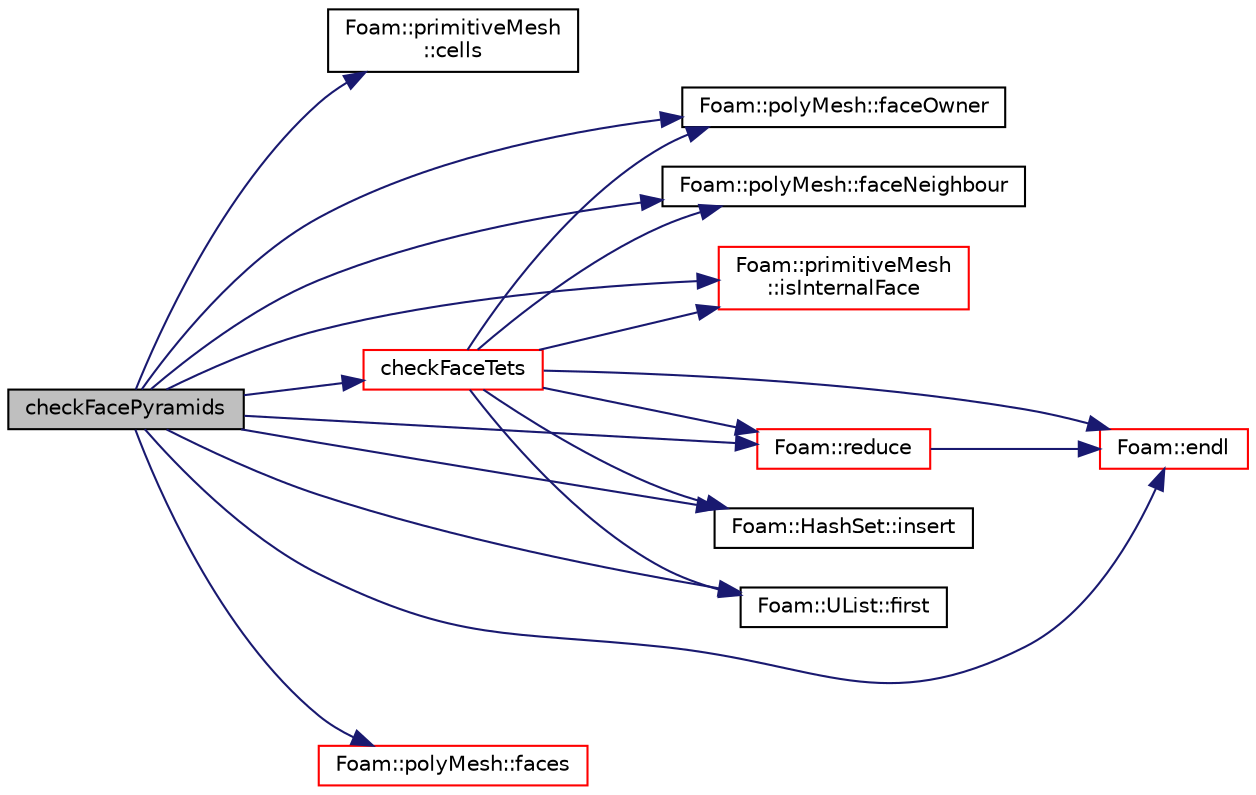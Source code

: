 digraph "checkFacePyramids"
{
  bgcolor="transparent";
  edge [fontname="Helvetica",fontsize="10",labelfontname="Helvetica",labelfontsize="10"];
  node [fontname="Helvetica",fontsize="10",shape=record];
  rankdir="LR";
  Node1618 [label="checkFacePyramids",height=0.2,width=0.4,color="black", fillcolor="grey75", style="filled", fontcolor="black"];
  Node1618 -> Node1619 [color="midnightblue",fontsize="10",style="solid",fontname="Helvetica"];
  Node1619 [label="Foam::primitiveMesh\l::cells",height=0.2,width=0.4,color="black",URL="$a28685.html#af19bf800d725a623c7b1d0101d65e7d3"];
  Node1618 -> Node1620 [color="midnightblue",fontsize="10",style="solid",fontname="Helvetica"];
  Node1620 [label="checkFaceTets",height=0.2,width=0.4,color="red",URL="$a22309.html#ac78de3d27453106d3cf818bda3fd90f4",tooltip="See primitiveMesh. "];
  Node1620 -> Node1621 [color="midnightblue",fontsize="10",style="solid",fontname="Helvetica"];
  Node1621 [label="Foam::polyMesh::faceOwner",height=0.2,width=0.4,color="black",URL="$a28565.html#a57752b49bfee23ca1944c3fb0493974f",tooltip="Return face owner. "];
  Node1620 -> Node1622 [color="midnightblue",fontsize="10",style="solid",fontname="Helvetica"];
  Node1622 [label="Foam::polyMesh::faceNeighbour",height=0.2,width=0.4,color="black",URL="$a28565.html#a9fb57b52c700ed61f09ada65412d13e3",tooltip="Return face neighbour. "];
  Node1620 -> Node1994 [color="midnightblue",fontsize="10",style="solid",fontname="Helvetica"];
  Node1994 [label="Foam::primitiveMesh\l::isInternalFace",height=0.2,width=0.4,color="red",URL="$a28685.html#ae3e48ad9ec4c5132ec7d3d702ad17c9e",tooltip="Return true if given face label is internal to the mesh. "];
  Node1620 -> Node2003 [color="midnightblue",fontsize="10",style="solid",fontname="Helvetica"];
  Node2003 [label="Foam::HashSet::insert",height=0.2,width=0.4,color="black",URL="$a26829.html#a49f0753d9652681fc3a81f59951a0ad7",tooltip="Insert a new entry. "];
  Node1620 -> Node2035 [color="midnightblue",fontsize="10",style="solid",fontname="Helvetica"];
  Node2035 [label="Foam::UList::first",height=0.2,width=0.4,color="black",URL="$a26837.html#a1c9828bc3de9502754d944c95a2ce0d9",tooltip="Return the first element of the list. "];
  Node1620 -> Node1710 [color="midnightblue",fontsize="10",style="solid",fontname="Helvetica"];
  Node1710 [label="Foam::reduce",height=0.2,width=0.4,color="red",URL="$a21851.html#a7ffd6af4acc2eb9ba72ee296b5ecda23"];
  Node1710 -> Node1636 [color="midnightblue",fontsize="10",style="solid",fontname="Helvetica"];
  Node1636 [label="Foam::endl",height=0.2,width=0.4,color="red",URL="$a21851.html#a2db8fe02a0d3909e9351bb4275b23ce4",tooltip="Add newline and flush stream. "];
  Node1620 -> Node1636 [color="midnightblue",fontsize="10",style="solid",fontname="Helvetica"];
  Node1618 -> Node1636 [color="midnightblue",fontsize="10",style="solid",fontname="Helvetica"];
  Node1618 -> Node1622 [color="midnightblue",fontsize="10",style="solid",fontname="Helvetica"];
  Node1618 -> Node1621 [color="midnightblue",fontsize="10",style="solid",fontname="Helvetica"];
  Node1618 -> Node1990 [color="midnightblue",fontsize="10",style="solid",fontname="Helvetica"];
  Node1990 [label="Foam::polyMesh::faces",height=0.2,width=0.4,color="red",URL="$a28565.html#a431c0a24765f0bb6d32f6a03ce0e9b57",tooltip="Return raw faces. "];
  Node1618 -> Node2035 [color="midnightblue",fontsize="10",style="solid",fontname="Helvetica"];
  Node1618 -> Node2003 [color="midnightblue",fontsize="10",style="solid",fontname="Helvetica"];
  Node1618 -> Node1994 [color="midnightblue",fontsize="10",style="solid",fontname="Helvetica"];
  Node1618 -> Node1710 [color="midnightblue",fontsize="10",style="solid",fontname="Helvetica"];
}
